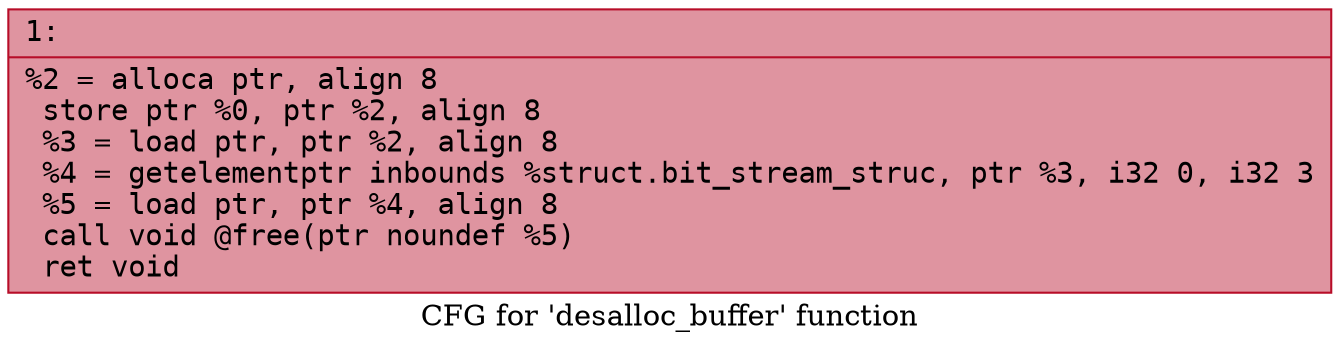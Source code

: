digraph "CFG for 'desalloc_buffer' function" {
	label="CFG for 'desalloc_buffer' function";

	Node0x600001f9fde0 [shape=record,color="#b70d28ff", style=filled, fillcolor="#b70d2870" fontname="Courier",label="{1:\l|  %2 = alloca ptr, align 8\l  store ptr %0, ptr %2, align 8\l  %3 = load ptr, ptr %2, align 8\l  %4 = getelementptr inbounds %struct.bit_stream_struc, ptr %3, i32 0, i32 3\l  %5 = load ptr, ptr %4, align 8\l  call void @free(ptr noundef %5)\l  ret void\l}"];
}
